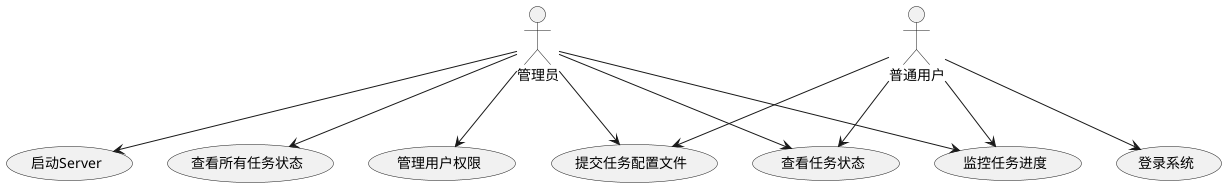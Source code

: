 @startuml
actor Admin as "管理员"
actor User as "普通用户"

usecase StartServer as "启动Server"
usecase ViewAllTasks as "查看所有任务状态"
usecase ManageUsers as "管理用户权限"
usecase Login as "登录系统"
usecase SubmitTaskConfig as "提交任务配置文件"
usecase ViewOwnTasks as "查看任务状态"
usecase MonitorProgress as "监控任务进度"

Admin --> StartServer
Admin --> ViewAllTasks
Admin --> ManageUsers
Admin --> SubmitTaskConfig
Admin --> ViewOwnTasks
Admin --> MonitorProgress

User --> Login
User --> SubmitTaskConfig
User --> ViewOwnTasks
User --> MonitorProgress
@enduml
